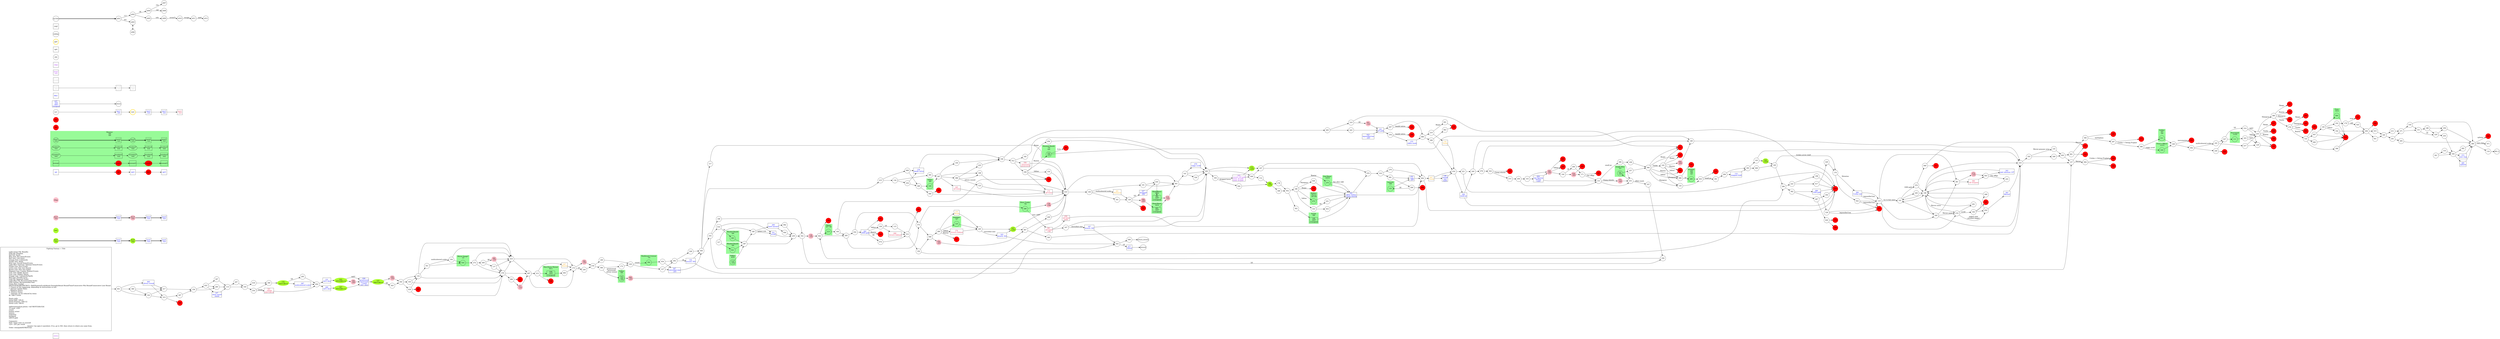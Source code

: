 digraph {
	// graph defaults
	rankdir=LR
	mclimit=50
	nodesep=.3 // changes horizontal separation of nodes
	ranksep=.4 // changes vertical separation of nodes
	node [height=.7
		width=.7
		shape=ellipse
		margin=0]
	edge[weight=5]
	stylesheet="../style.css"
	
	subgraph ShopMenu {
		node [fontcolor = "purple" shape = "rect" margin = 0.1]
		menu
	}

	// a box for a graph label
	// note that you can override the defaults set above
	title [label = "Fighting Fantasy --: Title\n\n \
		Light Green Fill: Benefits\l \
		Pink Fill: Penalties\l \
		Red Fill: Death\l \
		Blue Text: Key Items/Events\l \
		Red Text: Lost Items\l \
		Orange Text: Codewords\l \
		Purple Text: Shops\l \
		Blue Line: Forced Items/Events\l \
		Light Blue Text/Line: Optional Items/Events\l \
		Purple Line: Dice Events\l \
		Green Line: Stat Test Passed\l \
		Brown Line: Stat Test Failed\l \
		Magenta Line: Combat Related Events\l \
		Grey Text: Riddle Answer\l \
		Grey Line: Hidden Option\l \
		Orange Line: Codewords/Spells\l \
		Red Line: Possible Error\l \
		Gold Fill: Required Nodes\l \
		Light Blue Fill: Recommended Nodes\l \
		Gold Outline: Recommended Path\l \
		Green Box: Combat\l \
		SK/ST/LK/AT/AR/TM/CW/CL: Skill/Stamina/Luck/Attack Strength/Attack Round/Time/Consecutive Win Round/Consecutive Lose Round\l \
		?: Chance of this happening, depending on instructions in text\l \
		*: Special Combat Rules\l \
		-: Negative Status\l \
		+: Positive Status\l \
		^: Damage can be reduced by items\l \
		@: Take 2 items\l\l \
		Starts with:\l \
		Initial Skill: 1d6+6\l \
		Initial Stamina: 2d6+12\l \
		Initial Luck: 1d6+6\l\l \
		skill/stamina/luck potion: +all SK/ST/LK&1ILK\l \
		10 meal: +4ST\l \
		sword\l \
		leather armor\l \
		lantern\l \
		tinderbox\l \
		backpack\l \
		2d6+6 gold\l\l \
		Comments:\l \
		024*: Same stats as yourself\l \
		125*: -2ST per round\l \
		brooch: Can open it anywhere. If so, go to 343, then return to where you came from.
		Order: item/gold/AT/SK/ST/LK\l \
		"
		shape = "box"
		margin = 0.1]
		
	subgraph Boost {
		node [style = "filled" color = "greenyellow"]
		boo1 [label = "\N\n text"]
		boo3 [label = "\N\n text"]
		037 [label = "\N\n +2ST"]
		107 [label = "\N\n ISK=1d6+4"]
		170 [label = "\N\n ILK=1d6+6"]
		223 [label = "\N\n IST=2d6+12"]
		244 [label = "\N\n +2LK"]
		286 [label = "\N\n +2ST"]
		357 [label = "\N\n IST=2d6+12"]
		375 [label = "\N\n +4ST"]
		bstt
	}

	subgraph Damage {
		node [style = "filled" color = "pink"]
		dam1 [label = "\N\n text"]
		dam3 [label = "\N\n text"]
		060 [label = "\N\n -2ST"]
		090 [label = "\N\n -2ST"]
		130 [label = "\N\n -1ST"]
		139 [label = "\N\n -1SK"]
		184 [label = "\N\n -2ST"]
		130 [label = "\N\n -1ST"]
		201 [label = "\N\n -1ST"]
		204 [label = "\N\n -1ST"]
		218 [label = "\N\n -1ST"]
		260 [label = "\N\n -1ST"]
		274 [label = "\N\n -1ST"]
		316 [label = "\N\n -3ST"]
		340 [label = "\N\n -1ST"]
		354 [label = "\N\n -2ST"]
		358 [label = "\N\n -2ST"]
		371 [label = "\N\n -1ST"]
		374 [label = "\N\n -3ST"]
		399 [label = "\N\n -2ST"]
		ddgg
	}
	
	subgraph Death {
		node [style = "filled" color = "red"]
		ddt
		ddt2
		monddt
		monddt2
		005
		009
		013
		027
		028
		029
		031
		036
		038
		040
		046
		057
		072
		073
		082
		088
		091
		096
		098
		100
		120
		136
		140
		145
		146
		157
		174
		195
		196
		199
		203
		214
		219
		230
		235
		238
		246
		248
		249
		250
		283
		300
		304
		308
		311
		313
		320
		322
		335
		339
		353
		364
		368
		377
		385
		394
		395
		398
		ddtt
	}

	subgraph Key_Item {
		node [fontcolor = "blue" shape = "rect"]
		key1 [label = "\N\n info" tooltip = "info text"]
		key2 [label = "\N\n text"]
		key3 [label = "\N\n text"]
		key4 [fontcolor = "crimson" label = "\N\n -text"]
		boo2 [class = "bst" label = "\N\n text"]
		boo4 [class = "bst" label = "\N\n text"]
		boo5 [class = "bst" label = "\N\n text"]
		dam2 [class = "ddg" label = "\N\n text"]
		dam4 [class = "ddg" label = "\N\n text"]
		dam5 [class = "ddg" label = "\N\n text"]
		opt
		opt2 [class = "bst"]
		opt3 [class = "bst"]
		023 [class = "ddg" label = "\N\n bejewelled box\n -2ST"]
		030 [label = "\N\n greatsword\n haversack\n 5 meal\n roll 1 dice"]
		058 [fontcolor = "crimson" label = "\N\n -all items\n knife"]
		059 [class = "ddg" label = "\N\n clay figurine\n berries\n +2ST"]
		065 [label = "\N\n silvery wound"]
		079 [label = "\N\n soggy scroll"]
		080 [label = "\N\n 1000 gold"]
		086 [fontcolor = "crimson" label = "\N\n -all weapons"]
		087 [label = "\N\n multicoloured scales"]
		099 [fontcolor = "crimson" label = "\N\n -brooch (Izkhao)"]
		114 [label = "\N\n snapped shaft"]
		121 [label = "\N\n roll 2 dice"]
		138 [label = "\N\n sword/\n axe/\n knife"]
		147 [label = "\N\n short sword\n shield"]
		152 [label = "\N\n brooch: 343"]
		154 [label = "\N\n bandit tattoo"]
		161 [label = "\N\n 25 gold"]
		173 [fontcolor = "crimson" label = "\N\n -all items"]
		187 [label = "\N\n brooch: 343"]
		200 [label = "\N\n roll 2 dice"]
		202 [label = "\N\n filthy clothes\n Chang whistle"]
		227 [class = "ddg" label = "\N\n dropped?\n -2ST"]
		237 [class = "ddg" label = "\N\n -2ST\n -4AT?\n (weapon)"]
		247 [class = "ddg" label = "\N\n shrivelled claw\n -2ST"]
		252 [class = "ddg" label = "\N\n map\n -2ST"]
		262 [label = "\N\n 3000 gold"]
		269 [label = "\N\n meet merzei?"]
		275 [label = "\N\n silken mask"]
		277 [label = "\N\n Izkhao"]
		284 [label = "\N\n Credas idol"]
		321 [class = "bst" fontcolor = "crimson" label = "\N\n -shield\n ILK=1d6+6"]
		325 [label = "\N\n brooch: 343"]
		326 [label = "\N\n small jar"]
		331 [label = "\N\n scroll?"]
		342 [label = "\N\n jade talisman: 237"]
		345 [fontcolor = "crimson" label = "\N\n -all items"]
		356 [fontcolor = "crimson" label = "\N\n -haversack\n -greatsword"]
		373 [label = "\N\n ears ring"]
		376 [fontcolor = "crimson" label = "\N\n -brooch (Izkhao)"]
		381 [class = "ddg" fontcolor = "crimson" label = "\N\n -all items\n -1SK"]
		383 [label = "\N\n Merzei?"]
		400 [label = "\N\n splinter"]
		kkyy
	}
	
	subgraph Key_Word {
		node [fontcolor = "grey" shape = "rect"]
		wrd1 [label = "\N\n text"]
		wrd2 [label = "\N\n text"]
		wrd3 [label = "\N\n text"]
		wwdd
	}
	
	subgraph Skill {
		node [fontcolor = "orange" shape = "rect"]
		047 [label = "\N\n Tiaohe"]
		105 [label = "\N\n Baopo"]
		118 [label = "\N\n Tiaohe"]
		281 [label = "\N\n Shangsuo"]
		397 [label = "\N\n Biantai"]
		wwdd
	}
	
	subgraph Shop {
		node [fontcolor = "purple" shape = "rect"]
		shop1 [label = "\N\n text"]
		205 [label = "\N\n sword: 100 gold\l meal: 30 gold\l meal: 30 gold\l"]
		shpp
	}
	
	subgraph Combat {
		style = "filled" color = "palegreen"
		subgraph cluster_00 {
			label = "Monster\n 0/0\n 0/0"
			mon1 [label = "\N\n text"]
			mon2 [shape = "rect" class = "kky" label = "\N\n text"]
			mon3 [label = "\N\n text"]
			mon4 [shape = "rect" class = "kky" label = "\N\n text"]
			mon5 [shape = "rect" class = "kky" label = "\N\n text"]
			monboo1 [class = "bst" label = "\N\n text"]
			monboo2 [shape = "rect" class = "bst kky" label = "\N\n text"]
			monboo3 [class = "bst" label = "\N\n text"]
			monboo4 [shape = "rect" class = "bst kky" label = "\N\n text"]
			monboo5 [shape = "rect" class = "bst kky" label = "\N\n text"]
			mondam1 [class = "ddg" label = "\N\n text"]
			mondam2 [shape = "rect" class = "ddg kky" label = "\N\n text"]
			mondam3 [class = "ddg" label = "\N\n text"]
			mondam4 [shape = "rect" class = "ddg kky" label = "\N\n text"]
			mondam5 [shape = "rect" class = "ddg kky" label = "\N\n text"]
			monopt [shape = "rect" class = "bst kky"]
			monddt
			monopt2 [shape = "rect" class = "bst kky"]
			monddt2
			monopt3 [shape = "rect" class = "bst kky"]
		}
		
		subgraph cluster_01 {
			label = "Soldier\n 6/5\n 5/6"
			011
		}
		
		subgraph cluster_02 {
			label = "Blinded Bandit\n 4/6"
			021
		}
		
		subgraph cluster_03 {
			label = "Mirror Image*\n ?/?"
			024
		}
		
		subgraph cluster_04 {
			label = "Feior\n 9/14"
			064
		}
		
		subgraph cluster_05 {
			label = "Robber\n Slaver\n 5/6 4/8"
			075
		}
		
		subgraph cluster_06 {
			label = "Shael-Beast\n 6/14"
			085 [shape = "rect" class = "kky" label = "\N\n -4AT?\n (!weapon)"]
		}
		
		subgraph cluster_07 {
			label = "Velkos\n 6/6"
			103 [class = "ddg" label = "\N\n -4AT\n -1ST"]
		}
		
		subgraph cluster_08 {
			label = "Velkos\n 6/6"
			109
		}
		
		subgraph cluster_09 {
			label = "Velkos\n 4/10"
			110 [class = "ddg" label = "\N\n -1ST"]
		}
		
		subgraph cluster_10 {
			label = "Sturramak\n 11/25"
			111
		}
		
		subgraph cluster_11 {
			label = "Polybleb*\n 5/7"
			125
		}
		
		subgraph cluster_12 {
			label = "Tamroth\n 6/8"
			135
		}
		
		subgraph cluster_13 {
			label = "Soseki\n 8/8"
			149 [shape = "rect" class = "kky" label = "\N\n -4AT?\n (!weapon)"]
		}
		
		subgraph cluster_14 {
			label = "Jungle Man\n 5/7"
			181 [label = "\N\n -4AT"]
		}
		
		subgraph cluster_15 {
			label = "Mutated Bandit\n 7/5\n 6/4"
			190 [label = "\N\n -4AT"]
		}
		
		subgraph cluster_16 {
			label = "Slaver\n 6/7 7/8"
			213
		}
		
		subgraph cluster_17 {
			label = "Feior's Officer\n 11/13"
			224
		}
		
		subgraph cluster_18 {
			label = "Man-Horse Mutant\n 8/11"
			228 [shape = "rect" class = "kky" label = "\N\n -4AT?\n (!weapon)"]
		}
		
		subgraph cluster_19 {
			label = "Pool Beast\n 10/15"
			270
		}
		
		subgraph cluster_20 {
			label = "Kreehul\n 6/8\n 5/8\n 7/7"
			289
		}
		
		subgraph cluster_21 {
			label = "Slave Trader\n 7/6"
			298
		}
		
		subgraph cluster_22 {
			label = "Jungle Man\n 5/7 6/6"
			298
		}
		
		subgraph cluster_23 {
			label = "Blinded Bandit\n 4/8"
			363
		}
		
		subgraph cluster_24 {
			label = "Shael-Beast\n 6/14"
			382 [shape = "rect" class = "kky" label = "\N\n -4AT?\n (!weapon)"]
		}
		
		subgraph cluster_25 {
			label = "Maddened Criminal\n 7/5"
			392
		}
		
		cbtt
	}

	subgraph Optional {
		node [shape = "rect" class = "opt kky"]
		opt [class = "opt kky"]
		monopt [class = "opt kky"]
		opt2 [class = "opt kky"]
		monopt2 [class = "opt kky"]
		opt3 [class = "opt kky"]
		monopt3 [class = "opt kky"]
		optt
	}
	
	subgraph Path {
		node [class = "path" penwidth = 3 color = "gold"]
		txt2
		key2 [class = "path"]
		wrd2 [class = "path"]
		key3
		wrd3
		boo3 [class = "path"]
		boo4 [class = "path bst"]
		boo5
		dam3 [class = "path"]
		dam4 [class = "path ddg"]
		dam5
		monboo3 [class = "path bst"]
		monboo4 [class = "path bst kky"]
		monboo5
		mondam3 [class = "path ddg"]
		mondam4 [class = "path ddg kky"]
		mondam5
		mon3 [class = "path"]
		mon4 [class = "path kky"]
		ddt2 [class = "path"]
		opt3 [class = "path opt kky"]
		monddt2 [class = "path"]
		monopt3 [class = "path opt kky"]
		pptt
	}
	
	subgraph Required {
		node [shape = "rect" class = "req kky"]
		key3 [class = "req kky"]
		wrd3 [class = "req kky"]
		boo5 [class = "req kky"]
		dam5 [class = "req kky"]
		monboo5 [class = "req kky"]
		mondam5 [class = "req kky"]
		mon5 [class = "req kky"]
		ending [fontcolor = "black" shape = "octagon"]
		071 [fontcolor = "black" shape = "octagon"]
	}
	
	subgraph Required2 {
		node [shape = "rect" class = "req2 kky"]
		req2 [class = "req2 kky"]
	}
	
	mon1 -> mon2 -> mon3 -> mon4 -> mon5 [penwidth = 3]
	boo1 -> boo2 -> boo3 -> boo4 -> boo5 [penwidth = 3]
	dam1 -> dam2 -> dam3 -> dam4 -> dam5 [penwidth = 3]
	txt1 -> key1 -> txt2 -> key2 -> key3 -> key4
	wrd1 -> wrd2 -> wrd3
	opt -> ddt -> opt2 -> ddt2 -> opt3
	monboo1 -> monboo2 -> monboo3 -> monboo4 -> monboo5
	mondam1 -> mondam2 -> mondam3 -> mondam4 -> mondam5
	monopt -> monddt -> monopt2 -> monddt2 -> monopt3

	myTitle -> z001 [penwidth = 3]
	z001 -> z002 [class = "dice" label = "1-3"]
	z001 -> z003 [class = "dice" label = "4-6"]
	z002 -> z004 [class = "pass" label = "LK"]
	z002 -> z005 [class = "fail"]
	z003 -> z006 [dir = "both"]
	z004 -> z007 [class = "req" label = "req"]
	z004 -> z008 [class = "opt" label = "-opt"]
	z005 -> z009 [class = "info" label = "info"]
	z009 -> z010 [class = "err" label = "error(?)"]
	z010 -> z011 [class = "cbt" label = "escape"]
	z011 -> z012 [class = "skl" label = "spell"]
	{
		rank = same
		z003
		z006
	}
	
	title -> 001
	001 -> 065
	001 -> 142
	001 -> 360
	002 -> 047
	002 -> 029
	003 -> 061
	003 -> 137
	004 -> 239
	005
	006 -> return_brooch
	007 -> 219
	007 -> 159
	008 -> 354
	008 -> 280
	009
	010 -> 175
	010 -> 097
	011 -> 169
	012 -> 356
	012 -> 182
	012 -> 258
	013
	014 -> 363 [class = "pass" label = "LK"]
	014 -> 331 [class = "fail"]
	015 -> 165
	016 -> 326
	016 -> 221
	017 -> 329
	017 -> 029
	018 -> 390
	019 -> 158
	019 -> 361
	020 -> 174
	020 -> 339
	021 -> 387
	022 -> 377 [class = "req" label = "bejewelled box"]
	022 -> 119
	023 -> 161
	024 -> 272
	025 -> 264
	026 -> 202
	027
	028
	029
	030 -> 107
	031
	032 -> 372
	032 -> 262
	033 -> 391 [class = "req" label = "small jar"]
	033 -> 214
	034 -> 292
	034 -> 247
	035 -> 382
	035 -> 361
	036
	037 -> 067
	037 -> 019
	038
	039 -> 283
	039 -> 132
	039 -> 379
	040
	041 -> 238
	042 -> 285
	042 -> 146
	042 -> 213
	043 -> 255 [class = "req" label = "clay effigy"]
	043 -> 342
	044 -> 286
	045 -> 232
	045 -> 215
	045 -> 117
	046
	047 -> 138
	047 -> 016
	048 -> 185
	049 -> 112
	049 -> 197
	050 -> 200
	050 -> 121
	051 -> 165
	052 -> 186
	052 -> 302
	053 -> 202
	054 -> 383
	054 -> 106
	055 -> 147
	055 -> 347
	055 -> 265
	056 -> 263
	057
	058 -> 002
	059 -> 399
	059 -> 131
	060 -> 019
	061 -> 346 [class = "req" label = "Merzei"]
	061 -> 250
	062 -> 239
	063 -> 238
	064 -> 219
	065 -> 217
	065 -> 315
	066 -> 289 [class = "pass" label = "LK"]
	066 -> 157 [class = "fail"]
	067 -> 305
	067 -> 209
	068 -> 311
	068 -> 335
	069 -> 154
	069 -> 369
	070 -> 310
	071
	072
	073
	074 -> 312
	075 -> 202
	076 -> 324
	076 -> 148
	077 -> 233 [class = "pass" label = "3dST"]
	077 -> 129 [class = "fail"]
	078 -> 384
	078 -> 189
	079 -> 263
	080 -> 029
	080 -> 126
	081 -> 299
	081 -> 252
	082
	083 -> 219
	084 -> 398
	084 -> 173
	085 -> 218
	086 -> 043
	087 -> 050
	088
	089 -> 290
	089 -> 210
	090 -> 148
	091
	092 -> 183 [class = "req" label = "multicoloured scales"]
	092 -> 259
	093 -> 175
	094 -> 028 [class = "req" label = "Credas + Sitting Prophet"]
	094 -> 304
	095 -> 243
	095 -> 319
	096
	097 -> 212
	097 -> 175
	098
	099 -> 312
	100
	101 -> 035
	101 -> 361
	102 -> 219
	102 -> 264
	103 -> 060
	104 -> 266 [class = "pass" label = "LK"]
	104 -> 316 [class = "fail"]
	105 -> 245
	106 -> 191
	106 -> 279 [class = "opt" label = "Merzei name"]
	106 -> 216
	106 -> 349
	106 -> 261
	107 -> 303 [class = "pass" label = "SK"]
	107 -> 204 [class = "fail"]
	108 -> 366
	109 -> 267
	110 -> 387
	111 -> 323
	112 -> 286
	113 -> 207
	113 -> 334
	114 -> 393
	115 -> 312
	116 -> 001.2
	117 -> 019
	118 -> 016
	119 -> 279
	119 -> 349
	119 -> 191 [class = "opt" label = "try to hire merc"]
	119 -> 261
	120
	121 -> 223
	122 -> 083
	122 -> 396
	122 -> 246
	122 -> 007
	123 -> 173
	124 -> 033
	125 -> 245
	126 -> 377 [class = "req" label = "bejewelled box"]
	126 -> 029
	126 -> 119
	127 -> 292
	127 -> 247
	128 -> 358
	128 -> 227 [class = "pass" label = "LK"]
	128 -> 322 [class = "fail"]
	129 -> 195
	130 -> 042
	131 -> 306 [class = "req" label = "small jar"]
	131 -> 231
	131 -> 374 [class = "opt" label = "Chang whistle"]
	132 -> 351
	132 -> 010
	132 -> 379
	133 -> 344
	134 -> 234
	134 -> 365
	135 -> 252
	136
	137 -> 094 [class = "req" label = "Merzei"]
	137 -> 335
	138 -> 016
	139 -> 019
	140
	141 -> 330
	141 -> 079
	141 -> 263
	142 -> 217
	142 -> 315
	143 -> 216
	143 -> 244
	144 -> 336
	145
	146
	147 -> 113
	148 -> 216
	149 -> 202
	150 -> 019
	151 -> 229 [class = "pass" label = "LK"]
	151 -> 188 [class = "fail"]
	152 -> 343
	152 -> 045
	153 -> 399
	153 -> 059
	154 -> 336
	155 -> 003
	156 -> 265
	156 -> 055
	157
	158 -> 281 [class = "req" label = "multicoloured scales"]
	158 -> 341
	158 -> 101
	159 -> 332
	159 -> 064
	159 -> 102 [class = "opt" label = "Izkhao"]
	160 -> 394
	160 -> 285
	161 -> 378
	161 -> 307
	162 -> 320
	162 -> 268
	162 -> 054
	163 -> 132
	163 -> 379
	164 -> 044 [class = "req" label = "dropped forest"]
	164 -> 205
	165 -> 211
	165 -> 241
	166 -> 352
	167 -> 187 [class = "req" label = "shrivelled claw"]
	167 -> 263
	168 -> 019
	169 -> 364 [class = "req" label = "mercenaries"]
	169 -> 092
	170 -> 295 [class = "pass" label = "LK"]
	170 -> 087 [class = "fail"]
	171 -> 131 [class = "req" label = "clay effigy"]
	171 -> 300
	172 -> 220
	173 -> 019
	174
	175 -> 236 [class = "pass" label = "LK"]
	175 -> 340 [class = "fail"]
	176 -> 284 [class = "req" label = "Mutation"]
	176 -> 022
	177 -> 010
	177 -> 379
	178 -> 052
	179 -> 025 [class = "dice" label = "odd"]
	179 -> 145 [class = "dice" label = "even"]
	180 -> 331 [class = "req" label = "spiked club"]
	180 -> 269
	181 -> 257
	182 -> 263
	183 -> 077
	183 -> 327
	184 -> 030
	185 -> 176 [class = "req" label = "broken arrow shaft"]
	185 -> 296
	186 -> 075
	186 -> 270 [class = "skl" label = "Biantai"]
	186 -> 333 [class = "opt" label = "Izkhao"]
	186 -> 026 [class = "skl" label = "Shangsuo"]
	186 -> 313 [class = "skl" label = "Baopo"]
	187 -> 343
	187 -> 263
	188 -> 359
	188 -> 229
	189 -> 220
	190 -> 385 [class = "dice" label = "4+4"]
	190 -> 029
	191 -> 370 [class = "opt" label = "1000 gold"]
	191 -> 226
	191 -> 106
	192 -> 296
	192 -> 008
	193 -> 090
	193 -> 013
	193 -> 124 [class = "skl" label = "Shangsuo"]
	193 -> 066 [class = "opt" label = "Izkhao"]
	193 -> 096 [class = "skl" label = "Biantai"]
	193 -> 235 [class = "skl" label = "Baopo"]
	194 -> 024
	194 -> 010
	195
	196
	197 -> 002
	197 -> 070
	198 -> 029
	199
	200 -> 357
	201 -> 161
	202 -> 002
	202 -> 070
	203
	204 -> 242
	205 -> 049
	205 -> 375
	206 -> 114
	206 -> 393
	207 -> 334
	208 -> 003
	209 -> 019
	210 -> 041 [class = "skl" label = "Baopo"]
	210 -> 118
	211 -> 271
	212 -> 136
	212 -> 397
	212 -> 228
	213 -> 160
	214
	215 -> 134
	215 -> 069
	216 -> 355
	216 -> 137
	217 -> 156
	218 -> 361
	219
	220 -> 392 [class = "opt" label = "sword"]
	220 -> 127
	221 -> 240
	221 -> 029
	222 -> 017
	222 -> 198
	223 -> 030 [class = "pass" label = "4dST"]
	223 -> 184 [class = "fail"]
	224 -> 169
	225 -> 336
	226 -> 106
	227 -> 035
	228 -> 093
	229 -> 359
	229 -> 253
	230
	231 -> 337 [class = "opt" label = "silken mask"]
	231 -> 181
	232 -> 166
	232 -> 014
	232 -> 137
	233 -> 368 [class = "skl" label = "Biantai"]
	233 -> 031 [class = "skl" label = "Baopo"]
	233 -> 098 [class = "skl" label = "Tiaohe"]
	233 -> 380 [class = "skl" label = "Shangsuo"]
	233 -> 195
	234 -> 154
	234 -> 369
	235
	236 -> 078
	237 -> return
	238
	239 -> 352
	240 -> 148
	240 -> 076
	241 -> 293
	241 -> 271
	242 -> 039
	242 -> 163
	242 -> 132
	243 -> 161
	244 -> 185
	245 -> 325 [class = "req" label = "shrivelled claw"]
	245 -> 037
	246
	247 -> 045
	248
	249
	250
	251 -> 202
	252 -> 002
	253 -> 344
	254 -> 321 [class = "req" label = "shield"]
	254 -> 390
	255 -> 106
	256 -> 042
	257 -> 366
	258 -> 394
	258 -> 173
	258 -> 150 [class = "opt" label = "Izkhao"]
	258 -> 056 [class = "skl" label = "Baopo"]
	258 -> 190 [class = "skl" label = "Biantai"]
	259 -> 036
	259 -> 327
	260 -> 010
	260 -> 379
	261 -> 086
	261 -> 274
	262 -> 338 [class = "opt" label = "Izkhao"]
	262 -> 120 [class = "skl" label = "Biantai"]
	262 -> 074 [class = "pass" label = "SK"]
	262 -> 091 [class = "fail"]
	263 -> 049
	263 -> 164
	263 -> 375
	264 -> 088
	264 -> 015
	264 -> 051
	265 -> 113
	266 -> 038
	266 -> 171
	267 -> 345
	267 -> 168
	267 -> 144
	267 -> 388
	268 -> 106
	269 -> 004
	269 -> 062
	270 -> 202 [class = "cbt" label = "flee after 2AR"]
	270 -> 202
	271 -> 318
	271 -> 151
	272 -> 309
	272 -> 010
	272 -> 379
	273 -> 294
	274 -> 043
	275 -> 089
	276 -> 203 [class = "skl" label = "Shangsuo"]
	276 -> 046 [class = "skl" label = "Baopo"]
	276 -> 353 [class = "skl" label = "Tiaohe"]
	276 -> 122 [class = "skl" label = "Biantai"]
	277 -> return2
	278 -> 002
	279 -> 054 [class = "req" label = "spiked club/\n jewelled dagger"]
	279 -> 162 [class = "req" label = "scroll"]
	279 -> 291
	280 -> 027 [class = "skl" label = "Biantai"]
	280 -> 376 [class = "opt" label = "Izkhao"]
	280 -> 125
	280 -> 105
	281 -> 128
	282 -> 389
	283
	284 -> 377 [class = "req" label = "bejewelled box"]
	284 -> 119
	285 -> 032
	285 -> 372
	286 -> 178
	286 -> 348
	287 -> 350
	287 -> 020
	288 -> 072
	288 -> 371
	289 -> 033
	290 -> 016
	290 -> 063
	291 -> 106
	292 -> 152 [class = "pass" label = "LK"]
	292 -> 328 [class = "fail"]
	293 -> 389
	294 -> 153
	294 -> 131
	295 -> 050
	296 -> 362
	296 -> 222
	297 -> 386 [class = "req" label = "Credas + Sitting Prophet"]
	297 -> 073
	298 -> 381 [class = "cbt" label = "lose >6ST"]
	298 -> 139
	299 -> 135 [class = "pass" label = "LK"]
	299 -> 009 [class = "fail"]
	300
	301 -> 344
	301 -> 133
	302 -> 149
	303 -> 242
	304
	305 -> 216
	306 -> 108
	306 -> 231
	307 -> 230 [class = "req" label = "bandit tattoo"]
	307 -> 089
	308
	309 -> 260 [class = "pass" label = "SK"]
	309 -> 177 [class = "fail"]
	310 -> 081
	310 -> 278
	311
	312 -> 082
	312 -> 192
	313
	314 -> 233 [class = "pass" label = "3dST"]
	314 -> 129 [class = "fail"]
	315 -> 249
	315 -> 367
	316 -> 038
	316 -> 171
	317 -> 021
	317 -> 180
	318 -> 389
	318 -> 151
	319 -> 201 [class = "pass" label = "LK"]
	319 -> 013 [class = "fail"]
	320
	321 -> 050
	322
	323 -> 233 [class = "pass" label = "3dST"]
	323 -> 129 [class = "fail"]
	324 -> 273 [class = "opt" label = "Chang whistle"]
	324 -> 199
	325 -> 343
	325 -> 037
	326 -> 240
	326 -> 029
	327 -> 314 [class = "pass" label = "LK"]
	327 -> 111 [class = "fail"]
	328 -> 045
	329 -> 176
	330 -> 263
	331 -> 239
	332 -> 179
	332 -> 219
	333 -> 251 [class = "pass" label = "LK"]
	333 -> 053 [class = "fail"]
	334 -> 254
	334 -> 018
	335
	336 -> 095
	336 -> 012
	337 -> 256
	338 -> 115 [class = "pass" label = "LK"]
	338 -> 099 [class = "fail"]
	339
	340 -> 078
	341 -> 128
	342 -> 106
	343 -> 277 [class = "pass" label = "LK"]
	343 -> 006 [class = "fail"]
	344 -> 373
	344 -> 282
	344 -> 400
	345 -> 019
	346 -> 297 [class = "req" label = "battleplans"]
	346 -> 100
	347 -> 113
	348 -> 052
	349 -> 191
	349 -> 279 [class = "opt" label = "Merzei name"]
	349 -> 216
	349 -> 261
	350 -> 029
	351 -> 194 [class = "req" label = "multicoloured scales"]
	351 -> 024
	352 -> 256 [class = "pass" label = "LK"]
	352 -> 130 [class = "fail"]
	353
	354 -> 067
	355 -> 155 [class = "req" label = "Merzei peasane army"]
	355 -> 208
	356 -> 019
	357 -> 030
	358 -> 085
	359 -> 389
	360 -> 217
	360 -> 142
	361 -> 141
	361 -> 263
	362 -> 080
	362 -> 287
	363 -> 387
	364
	365 -> 267
	366 -> 013
	366 -> 066 [class = "opt" label = "Izkhao"]
	366 -> 096 [class = "skl" label = "Biantai"]
	366 -> 193 [class = "skl" label = "Tiaohe"]
	366 -> 124 [class = "skl" label = "Shangsuo"]
	366 -> 235 [class = "skl" label = "Baopo"]
	367 -> 156
	368
	369 -> 109
	369 -> 084
	370 -> 068
	370 -> 106
	371 -> 097
	372 -> 298
	372 -> 008
	373 -> 389
	374 -> 231
	375 -> 197
	376 -> 245
	377
	378 -> 196 [class = "req" label = "bandit tattoo"]
	378 -> 275
	379 -> 097
	379 -> 288
	379 -> 010
	380 -> 057 [class = "skl" label = "Baopo"]
	380 -> 276 [class = "skl" label = "Tiaohe"]
	380 -> 140 [class = "skl" label = "Biantai"]
	380 -> 308 [class = "skl" label = "Shangsuo"]
	381 -> 167
	381 -> 058
	382 -> 218
	383 -> 216
	384 -> 103 [class = "req" label = "greatsword/\n haversack/\n silvery wound"]
	384 -> 172
	385
	386 -> 224 [class = "req" label = "soggy scroll"]
	386 -> 011
	387 -> 239
	387 -> 180
	388 -> 123 [class = "req" label = "silvery wound"]
	388 -> 168
	388 -> 225
	389 -> 040 [class = "req" label = "splinter"]
	389 -> 071 [class = "req" label = "ears ring"]
	389 -> 116
	390 -> 170
	391 -> 206
	392 -> 034
	393 -> 048
	393 -> 143
	394
	395
	396 -> 219
	396 -> 264
	397 -> 175
	398
	399 -> 104
	399 -> 005
	399 -> 248 [class = "opt" label = "Izkhao"]
	400 -> 389

/*
	001 [fontsize=25]
	002 [fontsize=25]
	003 [fontsize=25]
	004 [fontsize=25]
	005 [fontsize=25]
	006 [fontsize=25]
	007 [fontsize=25]
	008 [fontsize=25]
	009 [fontsize=25]
	010 [fontsize=25]
	011 [fontsize=25]
	012 [fontsize=25]
	013 [fontsize=25]
	014 [fontsize=25]
	015 [fontsize=25]
	016 [fontsize=25]
	017 [fontsize=25]
	018 [fontsize=25]
	019 [fontsize=25]
	020 [fontsize=25]
	021 [fontsize=25]
	022 [fontsize=25]
	023 [fontsize=25]
	024 [fontsize=25]
	025 [fontsize=25]
	026 [fontsize=25]
	027 [fontsize=25]
	028 [fontsize=25]
	029 [fontsize=25]
	030 [fontsize=25]
	031 [fontsize=25]
	032 [fontsize=25]
	033 [fontsize=25]
	034 [fontsize=25]
	035 [fontsize=25]
	036 [fontsize=25]
	037 [fontsize=25]
	038 [fontsize=25]
	039 [fontsize=25]
	040 [fontsize=25]
	041 [fontsize=25]
	042 [fontsize=25]
	043 [fontsize=25]
	044 [fontsize=25]
	045 [fontsize=25]
	046 [fontsize=25]
	047 [fontsize=25]
	048 [fontsize=25]
	049 [fontsize=25]
	050 [fontsize=25]
	051 [fontsize=25]
	052 [fontsize=25]
	053 [fontsize=25]
	054 [fontsize=25]
	055 [fontsize=25]
	056 [fontsize=25]
	057 [fontsize=25]
	058 [fontsize=25]
	059 [fontsize=25]
	060 [fontsize=25]
	061 [fontsize=25]
	062 [fontsize=25]
	063 [fontsize=25]
	064 [fontsize=25]
	065 [fontsize=25]
	066 [fontsize=25]
	067 [fontsize=25]
	068 [fontsize=25]
	069 [fontsize=25]
	070 [fontsize=25]
	071 [fontsize=25]
	072 [fontsize=25]
	073 [fontsize=25]
	074 [fontsize=25]
	075 [fontsize=25]
	076 [fontsize=25]
	077 [fontsize=25]
	078 [fontsize=25]
	079 [fontsize=25]
	080 [fontsize=25]
	081 [fontsize=25]
	082 [fontsize=25]
	083 [fontsize=25]
	084 [fontsize=25]
	085 [fontsize=25]
	086 [fontsize=25]
	087 [fontsize=25]
	088 [fontsize=25]
	089 [fontsize=25]
	090 [fontsize=25]
	091 [fontsize=25]
	092 [fontsize=25]
	093 [fontsize=25]
	094 [fontsize=25]
	095 [fontsize=25]
	096 [fontsize=25]
	097 [fontsize=25]
	098 [fontsize=25]
	099 [fontsize=25]
	100 [fontsize=25]
	101 [fontsize=25]
	102 [fontsize=25]
	103 [fontsize=25]
	104 [fontsize=25]
	105 [fontsize=25]
	106 [fontsize=25]
	107 [fontsize=25]
	108 [fontsize=25]
	109 [fontsize=25]
	110 [fontsize=25]
	111 [fontsize=25]
	112 [fontsize=25]
	113 [fontsize=25]
	114 [fontsize=25]
	115 [fontsize=25]
	116 [fontsize=25]
	117 [fontsize=25]
	118 [fontsize=25]
	119 [fontsize=25]
	120 [fontsize=25]
	121 [fontsize=25]
	122 [fontsize=25]
	123 [fontsize=25]
	124 [fontsize=25]
	125 [fontsize=25]
	126 [fontsize=25]
	127 [fontsize=25]
	128 [fontsize=25]
	129 [fontsize=25]
	130 [fontsize=25]
	131 [fontsize=25]
	132 [fontsize=25]
	133 [fontsize=25]
	134 [fontsize=25]
	135 [fontsize=25]
	136 [fontsize=25]
	137 [fontsize=25]
	138 [fontsize=25]
	139 [fontsize=25]
	140 [fontsize=25]
	141 [fontsize=25]
	142 [fontsize=25]
	143 [fontsize=25]
	144 [fontsize=25]
	145 [fontsize=25]
	146 [fontsize=25]
	147 [fontsize=25]
	148 [fontsize=25]
	149 [fontsize=25]
	150 [fontsize=25]
	151 [fontsize=25]
	152 [fontsize=25]
	153 [fontsize=25]
	154 [fontsize=25]
	155 [fontsize=25]
	156 [fontsize=25]
	157 [fontsize=25]
	158 [fontsize=25]
	159 [fontsize=25]
	160 [fontsize=25]
	161 [fontsize=25]
	162 [fontsize=25]
	163 [fontsize=25]
	164 [fontsize=25]
	165 [fontsize=25]
	166 [fontsize=25]
	167 [fontsize=25]
	168 [fontsize=25]
	169 [fontsize=25]
	170 [fontsize=25]
	171 [fontsize=25]
	172 [fontsize=25]
	173 [fontsize=25]
	174 [fontsize=25]
	175 [fontsize=25]
	176 [fontsize=25]
	177 [fontsize=25]
	178 [fontsize=25]
	179 [fontsize=25]
	180 [fontsize=25]
	181 [fontsize=25]
	182 [fontsize=25]
	183 [fontsize=25]
	184 [fontsize=25]
	185 [fontsize=25]
	186 [fontsize=25]
	187 [fontsize=25]
	188 [fontsize=25]
	189 [fontsize=25]
	190 [fontsize=25]
	191 [fontsize=25]
	192 [fontsize=25]
	193 [fontsize=25]
	194 [fontsize=25]
	195 [fontsize=25]
	196 [fontsize=25]
	197 [fontsize=25]
	198 [fontsize=25]
	199 [fontsize=25]
	200 [fontsize=25]
	201 [fontsize=25]
	202 [fontsize=25]
	203 [fontsize=25]
	204 [fontsize=25]
	205 [fontsize=25]
	206 [fontsize=25]
	207 [fontsize=25]
	208 [fontsize=25]
	209 [fontsize=25]
	210 [fontsize=25]
	211 [fontsize=25]
	212 [fontsize=25]
	213 [fontsize=25]
	214 [fontsize=25]
	215 [fontsize=25]
	216 [fontsize=25]
	217 [fontsize=25]
	218 [fontsize=25]
	219 [fontsize=25]
	220 [fontsize=25]
	221 [fontsize=25]
	222 [fontsize=25]
	223 [fontsize=25]
	224 [fontsize=25]
	225 [fontsize=25]
	226 [fontsize=25]
	227 [fontsize=25]
	228 [fontsize=25]
	229 [fontsize=25]
	230 [fontsize=25]
	231 [fontsize=25]
	232 [fontsize=25]
	233 [fontsize=25]
	234 [fontsize=25]
	235 [fontsize=25]
	236 [fontsize=25]
	237 [fontsize=25]
	238 [fontsize=25]
	239 [fontsize=25]
	240 [fontsize=25]
	241 [fontsize=25]
	242 [fontsize=25]
	243 [fontsize=25]
	244 [fontsize=25]
	245 [fontsize=25]
	246 [fontsize=25]
	247 [fontsize=25]
	248 [fontsize=25]
	249 [fontsize=25]
	250 [fontsize=25]
	251 [fontsize=25]
	252 [fontsize=25]
	253 [fontsize=25]
	254 [fontsize=25]
	255 [fontsize=25]
	256 [fontsize=25]
	257 [fontsize=25]
	258 [fontsize=25]
	259 [fontsize=25]
	260 [fontsize=25]
	261 [fontsize=25]
	262 [fontsize=25]
	263 [fontsize=25]
	264 [fontsize=25]
	265 [fontsize=25]
	266 [fontsize=25]
	267 [fontsize=25]
	268 [fontsize=25]
	269 [fontsize=25]
	270 [fontsize=25]
	271 [fontsize=25]
	272 [fontsize=25]
	273 [fontsize=25]
	274 [fontsize=25]
	275 [fontsize=25]
	276 [fontsize=25]
	277 [fontsize=25]
	278 [fontsize=25]
	279 [fontsize=25]
	280 [fontsize=25]
	281 [fontsize=25]
	282 [fontsize=25]
	283 [fontsize=25]
	284 [fontsize=25]
	285 [fontsize=25]
	286 [fontsize=25]
	287 [fontsize=25]
	288 [fontsize=25]
	289 [fontsize=25]
	290 [fontsize=25]
	291 [fontsize=25]
	292 [fontsize=25]
	293 [fontsize=25]
	294 [fontsize=25]
	295 [fontsize=25]
	296 [fontsize=25]
	297 [fontsize=25]
	298 [fontsize=25]
	299 [fontsize=25]
	300 [fontsize=25]
	301 [fontsize=25]
	302 [fontsize=25]
	303 [fontsize=25]
	304 [fontsize=25]
	305 [fontsize=25]
	306 [fontsize=25]
	307 [fontsize=25]
	308 [fontsize=25]
	309 [fontsize=25]
	310 [fontsize=25]
	311 [fontsize=25]
	312 [fontsize=25]
	313 [fontsize=25]
	314 [fontsize=25]
	315 [fontsize=25]
	316 [fontsize=25]
	317 [fontsize=25]
	318 [fontsize=25]
	319 [fontsize=25]
	320 [fontsize=25]
	321 [fontsize=25]
	322 [fontsize=25]
	323 [fontsize=25]
	324 [fontsize=25]
	325 [fontsize=25]
	326 [fontsize=25]
	327 [fontsize=25]
	328 [fontsize=25]
	329 [fontsize=25]
	330 [fontsize=25]
	331 [fontsize=25]
	332 [fontsize=25]
	333 [fontsize=25]
	334 [fontsize=25]
	335 [fontsize=25]
	336 [fontsize=25]
	337 [fontsize=25]
	338 [fontsize=25]
	339 [fontsize=25]
	340 [fontsize=25]
	341 [fontsize=25]
	342 [fontsize=25]
	343 [fontsize=25]
	344 [fontsize=25]
	345 [fontsize=25]
	346 [fontsize=25]
	347 [fontsize=25]
	348 [fontsize=25]
	349 [fontsize=25]
	350 [fontsize=25]
	351 [fontsize=25]
	352 [fontsize=25]
	353 [fontsize=25]
	354 [fontsize=25]
	355 [fontsize=25]
	356 [fontsize=25]
	357 [fontsize=25]
	358 [fontsize=25]
	359 [fontsize=25]
	360 [fontsize=25]
	361 [fontsize=25]
	362 [fontsize=25]
	363 [fontsize=25]
	364 [fontsize=25]
	365 [fontsize=25]
	366 [fontsize=25]
	367 [fontsize=25]
	368 [fontsize=25]
	369 [fontsize=25]
	370 [fontsize=25]
	371 [fontsize=25]
	372 [fontsize=25]
	373 [fontsize=25]
	374 [fontsize=25]
	375 [fontsize=25]
	376 [fontsize=25]
	377 [fontsize=25]
	378 [fontsize=25]
	379 [fontsize=25]
	380 [fontsize=25]
	381 [fontsize=25]
	382 [fontsize=25]
	383 [fontsize=25]
	384 [fontsize=25]
	385 [fontsize=25]
	386 [fontsize=25]
	387 [fontsize=25]
	388 [fontsize=25]
	389 [fontsize=25]
	390 [fontsize=25]
	391 [fontsize=25]
	392 [fontsize=25]
	393 [fontsize=25]
	394 [fontsize=25]
	395 [fontsize=25]
	396 [fontsize=25]
	397 [fontsize=25]
	398 [fontsize=25]
	399 [fontsize=25]
	400 [fontsize=25]
	401 [fontsize=25]
	402 [fontsize=25]
	403 [fontsize=25]
	404 [fontsize=25]
	405 [fontsize=25]
	406 [fontsize=25]
	407 [fontsize=25]
	408 [fontsize=25]
	409 [fontsize=25]
	410 [fontsize=25]
	411 [fontsize=25]
	412 [fontsize=25]
	413 [fontsize=25]
	414 [fontsize=25]
	415 [fontsize=25]
	416 [fontsize=25]
	417 [fontsize=25]
	418 [fontsize=25]
	419 [fontsize=25]
	420 [fontsize=25]
	421 [fontsize=25]
	422 [fontsize=25]
	423 [fontsize=25]
	424 [fontsize=25]
	425 [fontsize=25]
	426 [fontsize=25]
	427 [fontsize=25]
	428 [fontsize=25]
	429 [fontsize=25]
	430 [fontsize=25]
	431 [fontsize=25]
	432 [fontsize=25]
	433 [fontsize=25]
	434 [fontsize=25]
	435 [fontsize=25]
	436 [fontsize=25]
	437 [fontsize=25]
	438 [fontsize=25]
	439 [fontsize=25]
	440 [fontsize=25]
	441 [fontsize=25]
	442 [fontsize=25]
	443 [fontsize=25]
	444 [fontsize=25]
	445 [fontsize=25]
	446 [fontsize=25]
	447 [fontsize=25]
	448 [fontsize=25]
	449 [fontsize=25]
	450 [fontsize=25]
	451 [fontsize=25]
	452 [fontsize=25]
	453 [fontsize=25]
	454 [fontsize=25]
	455 [fontsize=25]
	456 [fontsize=25]
	457 [fontsize=25]
	458 [fontsize=25]
	459 [fontsize=25]
	460 [fontsize=25]
	461 [fontsize=25]
	462 [fontsize=25]
	463 [fontsize=25]
	464 [fontsize=25]
	465 [fontsize=25]
	466 [fontsize=25]
	467 [fontsize=25]
	468 [fontsize=25]
	469 [fontsize=25]
	470 [fontsize=25]
	471 [fontsize=25]
	472 [fontsize=25]
	473 [fontsize=25]
	474 [fontsize=25]
	475 [fontsize=25]
	476 [fontsize=25]
	477 [fontsize=25]
	478 [fontsize=25]
	479 [fontsize=25]
	480 [fontsize=25]
	481 [fontsize=25]
	482 [fontsize=25]
	483 [fontsize=25]
	484 [fontsize=25]
	485 [fontsize=25]
	486 [fontsize=25]
	487 [fontsize=25]
	488 [fontsize=25]
	489 [fontsize=25]
	490 [fontsize=25]
	491 [fontsize=25]
	492 [fontsize=25]
	493 [fontsize=25]
	494 [fontsize=25]
	495 [fontsize=25]
	496 [fontsize=25]
	497 [fontsize=25]
	498 [fontsize=25]
	499 [fontsize=25]
	500 [fontsize=25]
	501 [fontsize=25]
	502 [fontsize=25]
	503 [fontsize=25]
	504 [fontsize=25]
	505 [fontsize=25]
	506 [fontsize=25]
	507 [fontsize=25]
	508 [fontsize=25]
	509 [fontsize=25]
	510 [fontsize=25]
	511 [fontsize=25]
	512 [fontsize=25]
	513 [fontsize=25]
	514 [fontsize=25]
	515 [fontsize=25]
	516 [fontsize=25]
	517 [fontsize=25]
	518 [fontsize=25]
	519 [fontsize=25]
	520 [fontsize=25]
	521 [fontsize=25]
	522 [fontsize=25]
	523 [fontsize=25]
	524 [fontsize=25]
	525 [fontsize=25]
	526 [fontsize=25]
	527 [fontsize=25]
	528 [fontsize=25]
	529 [fontsize=25]
	530 [fontsize=25]
	531 [fontsize=25]
	532 [fontsize=25]
	533 [fontsize=25]
	534 [fontsize=25]
	535 [fontsize=25]
	536 [fontsize=25]
	537 [fontsize=25]
	538 [fontsize=25]
	539 [fontsize=25]
	540 [fontsize=25]
	541 [fontsize=25]
	542 [fontsize=25]
	543 [fontsize=25]
	544 [fontsize=25]
	545 [fontsize=25]
	546 [fontsize=25]
	547 [fontsize=25]
	548 [fontsize=25]
	549 [fontsize=25]
	550 [fontsize=25]
	551 [fontsize=25]
	552 [fontsize=25]
	553 [fontsize=25]
	554 [fontsize=25]
	555 [fontsize=25]
	556 [fontsize=25]
	557 [fontsize=25]
	558 [fontsize=25]
	559 [fontsize=25]
	560 [fontsize=25]
	561 [fontsize=25]
	562 [fontsize=25]
	563 [fontsize=25]
	564 [fontsize=25]
	565 [fontsize=25]
	566 [fontsize=25]
	567 [fontsize=25]
	568 [fontsize=25]
	569 [fontsize=25]
	570 [fontsize=25]
	571 [fontsize=25]
	572 [fontsize=25]
	573 [fontsize=25]
	574 [fontsize=25]
	575 [fontsize=25]
	576 [fontsize=25]
	577 [fontsize=25]
	578 [fontsize=25]
	579 [fontsize=25]
	580 [fontsize=25]
	581 [fontsize=25]
	582 [fontsize=25]
	583 [fontsize=25]
	584 [fontsize=25]
	585 [fontsize=25]
	586 [fontsize=25]
	587 [fontsize=25]
	588 [fontsize=25]
	589 [fontsize=25]
	590 [fontsize=25]
	591 [fontsize=25]
	592 [fontsize=25]
	593 [fontsize=25]
	594 [fontsize=25]
	595 [fontsize=25]
	596 [fontsize=25]
	597 [fontsize=25]
	598 [fontsize=25]
	599 [fontsize=25]
	600 [fontsize=25]
	601 [fontsize=25]
	602 [fontsize=25]
	603 [fontsize=25]
	604 [fontsize=25]
	605 [fontsize=25]
	606 [fontsize=25]
	607 [fontsize=25]
	608 [fontsize=25]
	609 [fontsize=25]
	610 [fontsize=25]
	611 [fontsize=25]
	612 [fontsize=25]
	613 [fontsize=25]
	614 [fontsize=25]
	615 [fontsize=25]
	616 [fontsize=25]
	617 [fontsize=25]
	618 [fontsize=25]
	619 [fontsize=25]
	620 [fontsize=25]
	621 [fontsize=25]
	622 [fontsize=25]
	623 [fontsize=25]
	624 [fontsize=25]
	625 [fontsize=25]
	626 [fontsize=25]
	627 [fontsize=25]
	628 [fontsize=25]
	629 [fontsize=25]
	630 [fontsize=25]
	631 [fontsize=25]
	632 [fontsize=25]
	633 [fontsize=25]
	634 [fontsize=25]
	635 [fontsize=25]
	636 [fontsize=25]
	637 [fontsize=25]
	638 [fontsize=25]
	639 [fontsize=25]
	640 [fontsize=25]
	641 [fontsize=25]
	642 [fontsize=25]
	643 [fontsize=25]
	644 [fontsize=25]
	645 [fontsize=25]
	646 [fontsize=25]
	647 [fontsize=25]
	648 [fontsize=25]
	649 [fontsize=25]
	650 [fontsize=25]
	651 [fontsize=25]
	652 [fontsize=25]
	653 [fontsize=25]
	654 [fontsize=25]
	655 [fontsize=25]
	656 [fontsize=25]
	657 [fontsize=25]
	658 [fontsize=25]
	659 [fontsize=25]
	660 [fontsize=25]
	661 [fontsize=25]
	662 [fontsize=25]
	663 [fontsize=25]
	664 [fontsize=25]
	665 [fontsize=25]
	666 [fontsize=25]
	667 [fontsize=25]
	668 [fontsize=25]
	669 [fontsize=25]
	670 [fontsize=25]
	671 [fontsize=25]
	672 [fontsize=25]
	673 [fontsize=25]
	674 [fontsize=25]
	675 [fontsize=25]
	676 [fontsize=25]
	677 [fontsize=25]
	678 [fontsize=25]
	679 [fontsize=25]
	680 [fontsize=25]
	681 [fontsize=25]
	682 [fontsize=25]
	683 [fontsize=25]
	684 [fontsize=25]
	685 [fontsize=25]
	686 [fontsize=25]
	687 [fontsize=25]
	688 [fontsize=25]
	689 [fontsize=25]
	690 [fontsize=25]
	691 [fontsize=25]
	692 [fontsize=25]
	693 [fontsize=25]
	694 [fontsize=25]
	695 [fontsize=25]
	696 [fontsize=25]
	697 [fontsize=25]
	698 [fontsize=25]
	699 [fontsize=25]
	700 [fontsize=25]
	701 [fontsize=25]
	702 [fontsize=25]
	703 [fontsize=25]
	704 [fontsize=25]
	705 [fontsize=25]
	706 [fontsize=25]
	707 [fontsize=25]
	708 [fontsize=25]
	709 [fontsize=25]
	710 [fontsize=25]
	711 [fontsize=25]
	712 [fontsize=25]
	713 [fontsize=25]
	714 [fontsize=25]
	715 [fontsize=25]
	716 [fontsize=25]
	717 [fontsize=25]
	718 [fontsize=25]
	719 [fontsize=25]
	720 [fontsize=25]
	721 [fontsize=25]
	722 [fontsize=25]
	723 [fontsize=25]
	724 [fontsize=25]
	725 [fontsize=25]
	726 [fontsize=25]
	727 [fontsize=25]
	728 [fontsize=25]
	729 [fontsize=25]
	730 [fontsize=25]
	731 [fontsize=25]
	732 [fontsize=25]
	733 [fontsize=25]
	734 [fontsize=25]
	735 [fontsize=25]
	736 [fontsize=25]
	737 [fontsize=25]
	738 [fontsize=25]
	739 [fontsize=25]
	740 [fontsize=25]
	741 [fontsize=25]
	742 [fontsize=25]
	743 [fontsize=25]
	744 [fontsize=25]
	745 [fontsize=25]
	746 [fontsize=25]
	747 [fontsize=25]
	748 [fontsize=25]
	749 [fontsize=25]
	750 [fontsize=25]
	751 [fontsize=25]
	752 [fontsize=25]
	753 [fontsize=25]
	754 [fontsize=25]
	755 [fontsize=25]
	756 [fontsize=25]
	757 [fontsize=25]
	758 [fontsize=25]
	759 [fontsize=25]
	760 [fontsize=25]
	761 [fontsize=25]
	762 [fontsize=25]
	763 [fontsize=25]
	764 [fontsize=25]
	765 [fontsize=25]
	766 [fontsize=25]
	767 [fontsize=25]
	768 [fontsize=25]
	769 [fontsize=25]
	770 [fontsize=25]
	771 [fontsize=25]
	772 [fontsize=25]
	773 [fontsize=25]
	774 [fontsize=25]
	775 [fontsize=25]
	776 [fontsize=25]
	777 [fontsize=25]
	778 [fontsize=25]
	779 [fontsize=25]
	780 [fontsize=25]
	781 [fontsize=25]
	782 [fontsize=25]
	783 [fontsize=25]
	784 [fontsize=25]
	785 [fontsize=25]
	786 [fontsize=25]
	787 [fontsize=25]
	788 [fontsize=25]
	789 [fontsize=25]
	790 [fontsize=25]
	791 [fontsize=25]
	792 [fontsize=25]
	793 [fontsize=25]
	794 [fontsize=25]
	795 [fontsize=25]
	796 [fontsize=25]
	797 [fontsize=25]
	798 [fontsize=25]
	799 [fontsize=25]
	800 [fontsize=25]
	801 [fontsize=25]
	802 [fontsize=25]
	803 [fontsize=25]
	804 [fontsize=25]
	805 [fontsize=25]
	806 [fontsize=25]
	807 [fontsize=25]
	808 [fontsize=25]
	809 [fontsize=25]
	810 [fontsize=25]
	811 [fontsize=25]
	812 [fontsize=25]
	813 [fontsize=25]
	814 [fontsize=25]
	815 [fontsize=25]
	816 [fontsize=25]
	817 [fontsize=25]
	818 [fontsize=25]
	819 [fontsize=25]
	820 [fontsize=25]
	821 [fontsize=25]
	822 [fontsize=25]
	823 [fontsize=25]
	824 [fontsize=25]
	825 [fontsize=25]
	826 [fontsize=25]
	827 [fontsize=25]
	828 [fontsize=25]
	829 [fontsize=25]
	830 [fontsize=25]
	831 [fontsize=25]
	832 [fontsize=25]
	833 [fontsize=25]
	834 [fontsize=25]
	835 [fontsize=25]
	836 [fontsize=25]
	837 [fontsize=25]
	838 [fontsize=25]
	839 [fontsize=25]
	840 [fontsize=25]
	841 [fontsize=25]
	842 [fontsize=25]
	843 [fontsize=25]
	844 [fontsize=25]
	845 [fontsize=25]
	846 [fontsize=25]
	847 [fontsize=25]
	848 [fontsize=25]
	849 [fontsize=25]
	850 [fontsize=25]
	851 [fontsize=25]
	852 [fontsize=25]
	853 [fontsize=25]
	854 [fontsize=25]
	855 [fontsize=25]
	856 [fontsize=25]
	857 [fontsize=25]
	858 [fontsize=25]
	859 [fontsize=25]
	860 [fontsize=25]
	861 [fontsize=25]
	862 [fontsize=25]
	863 [fontsize=25]
	864 [fontsize=25]
	865 [fontsize=25]
	866 [fontsize=25]
	867 [fontsize=25]
	868 [fontsize=25]
	869 [fontsize=25]
	870 [fontsize=25]
	871 [fontsize=25]
	872 [fontsize=25]
	873 [fontsize=25]
	874 [fontsize=25]
	875 [fontsize=25]
	876 [fontsize=25]
	877 [fontsize=25]
	878 [fontsize=25]
	879 [fontsize=25]
	880 [fontsize=25]
	881 [fontsize=25]
	882 [fontsize=25]
	883 [fontsize=25]
	884 [fontsize=25]
	885 [fontsize=25]
	886 [fontsize=25]
	887 [fontsize=25]
	888 [fontsize=25]
	889 [fontsize=25]
	890 [fontsize=25]
	891 [fontsize=25]
	892 [fontsize=25]
	893 [fontsize=25]
	894 [fontsize=25]
	895 [fontsize=25]
	896 [fontsize=25]
	897 [fontsize=25]
	898 [fontsize=25]
	899 [fontsize=25]
	900 [fontsize=25]
	901 [fontsize=25]
	902 [fontsize=25]
	903 [fontsize=25]
	904 [fontsize=25]
	905 [fontsize=25]
	906 [fontsize=25]
	907 [fontsize=25]
	908 [fontsize=25]
	909 [fontsize=25]
	910 [fontsize=25]
	911 [fontsize=25]
	912 [fontsize=25]
	913 [fontsize=25]
	914 [fontsize=25]
	915 [fontsize=25]
	916 [fontsize=25]
	917 [fontsize=25]
	918 [fontsize=25]
	919 [fontsize=25]
	920 [fontsize=25]
	921 [fontsize=25]
	922 [fontsize=25]
	923 [fontsize=25]
	924 [fontsize=25]
	925 [fontsize=25]
	926 [fontsize=25]
	927 [fontsize=25]
	928 [fontsize=25]
	929 [fontsize=25]
	930 [fontsize=25]
	931 [fontsize=25]
	932 [fontsize=25]
	933 [fontsize=25]
	934 [fontsize=25]
	935 [fontsize=25]
	936 [fontsize=25]
	937 [fontsize=25]
	938 [fontsize=25]
	939 [fontsize=25]
	940 [fontsize=25]
	941 [fontsize=25]
	942 [fontsize=25]
	943 [fontsize=25]
	944 [fontsize=25]
	945 [fontsize=25]
	946 [fontsize=25]
	947 [fontsize=25]
	948 [fontsize=25]
	949 [fontsize=25]
	950 [fontsize=25]
	951 [fontsize=25]
	952 [fontsize=25]
	953 [fontsize=25]
	954 [fontsize=25]
	955 [fontsize=25]
	956 [fontsize=25]
	957 [fontsize=25]
	958 [fontsize=25]
	959 [fontsize=25]
	960 [fontsize=25]
	961 [fontsize=25]
	962 [fontsize=25]
	963 [fontsize=25]
	964 [fontsize=25]
	965 [fontsize=25]
	966 [fontsize=25]
	967 [fontsize=25]
	968 [fontsize=25]
	969 [fontsize=25]
	970 [fontsize=25]
	971 [fontsize=25]
	972 [fontsize=25]
	973 [fontsize=25]
	974 [fontsize=25]
	975 [fontsize=25]
	976 [fontsize=25]
	977 [fontsize=25]
	978 [fontsize=25]
	979 [fontsize=25]
	980 [fontsize=25]
	981 [fontsize=25]
	982 [fontsize=25]
	983 [fontsize=25]
	984 [fontsize=25]
	985 [fontsize=25]
	986 [fontsize=25]
	987 [fontsize=25]
	988 [fontsize=25]
	989 [fontsize=25]
	990 [fontsize=25]
	991 [fontsize=25]
	992 [fontsize=25]
	993 [fontsize=25]
	994 [fontsize=25]
	995 [fontsize=25]
	996 [fontsize=25]
	997 [fontsize=25]
	998 [fontsize=25]
	999 [fontsize=25]
	1000 [fontsize=25]
*/
}
